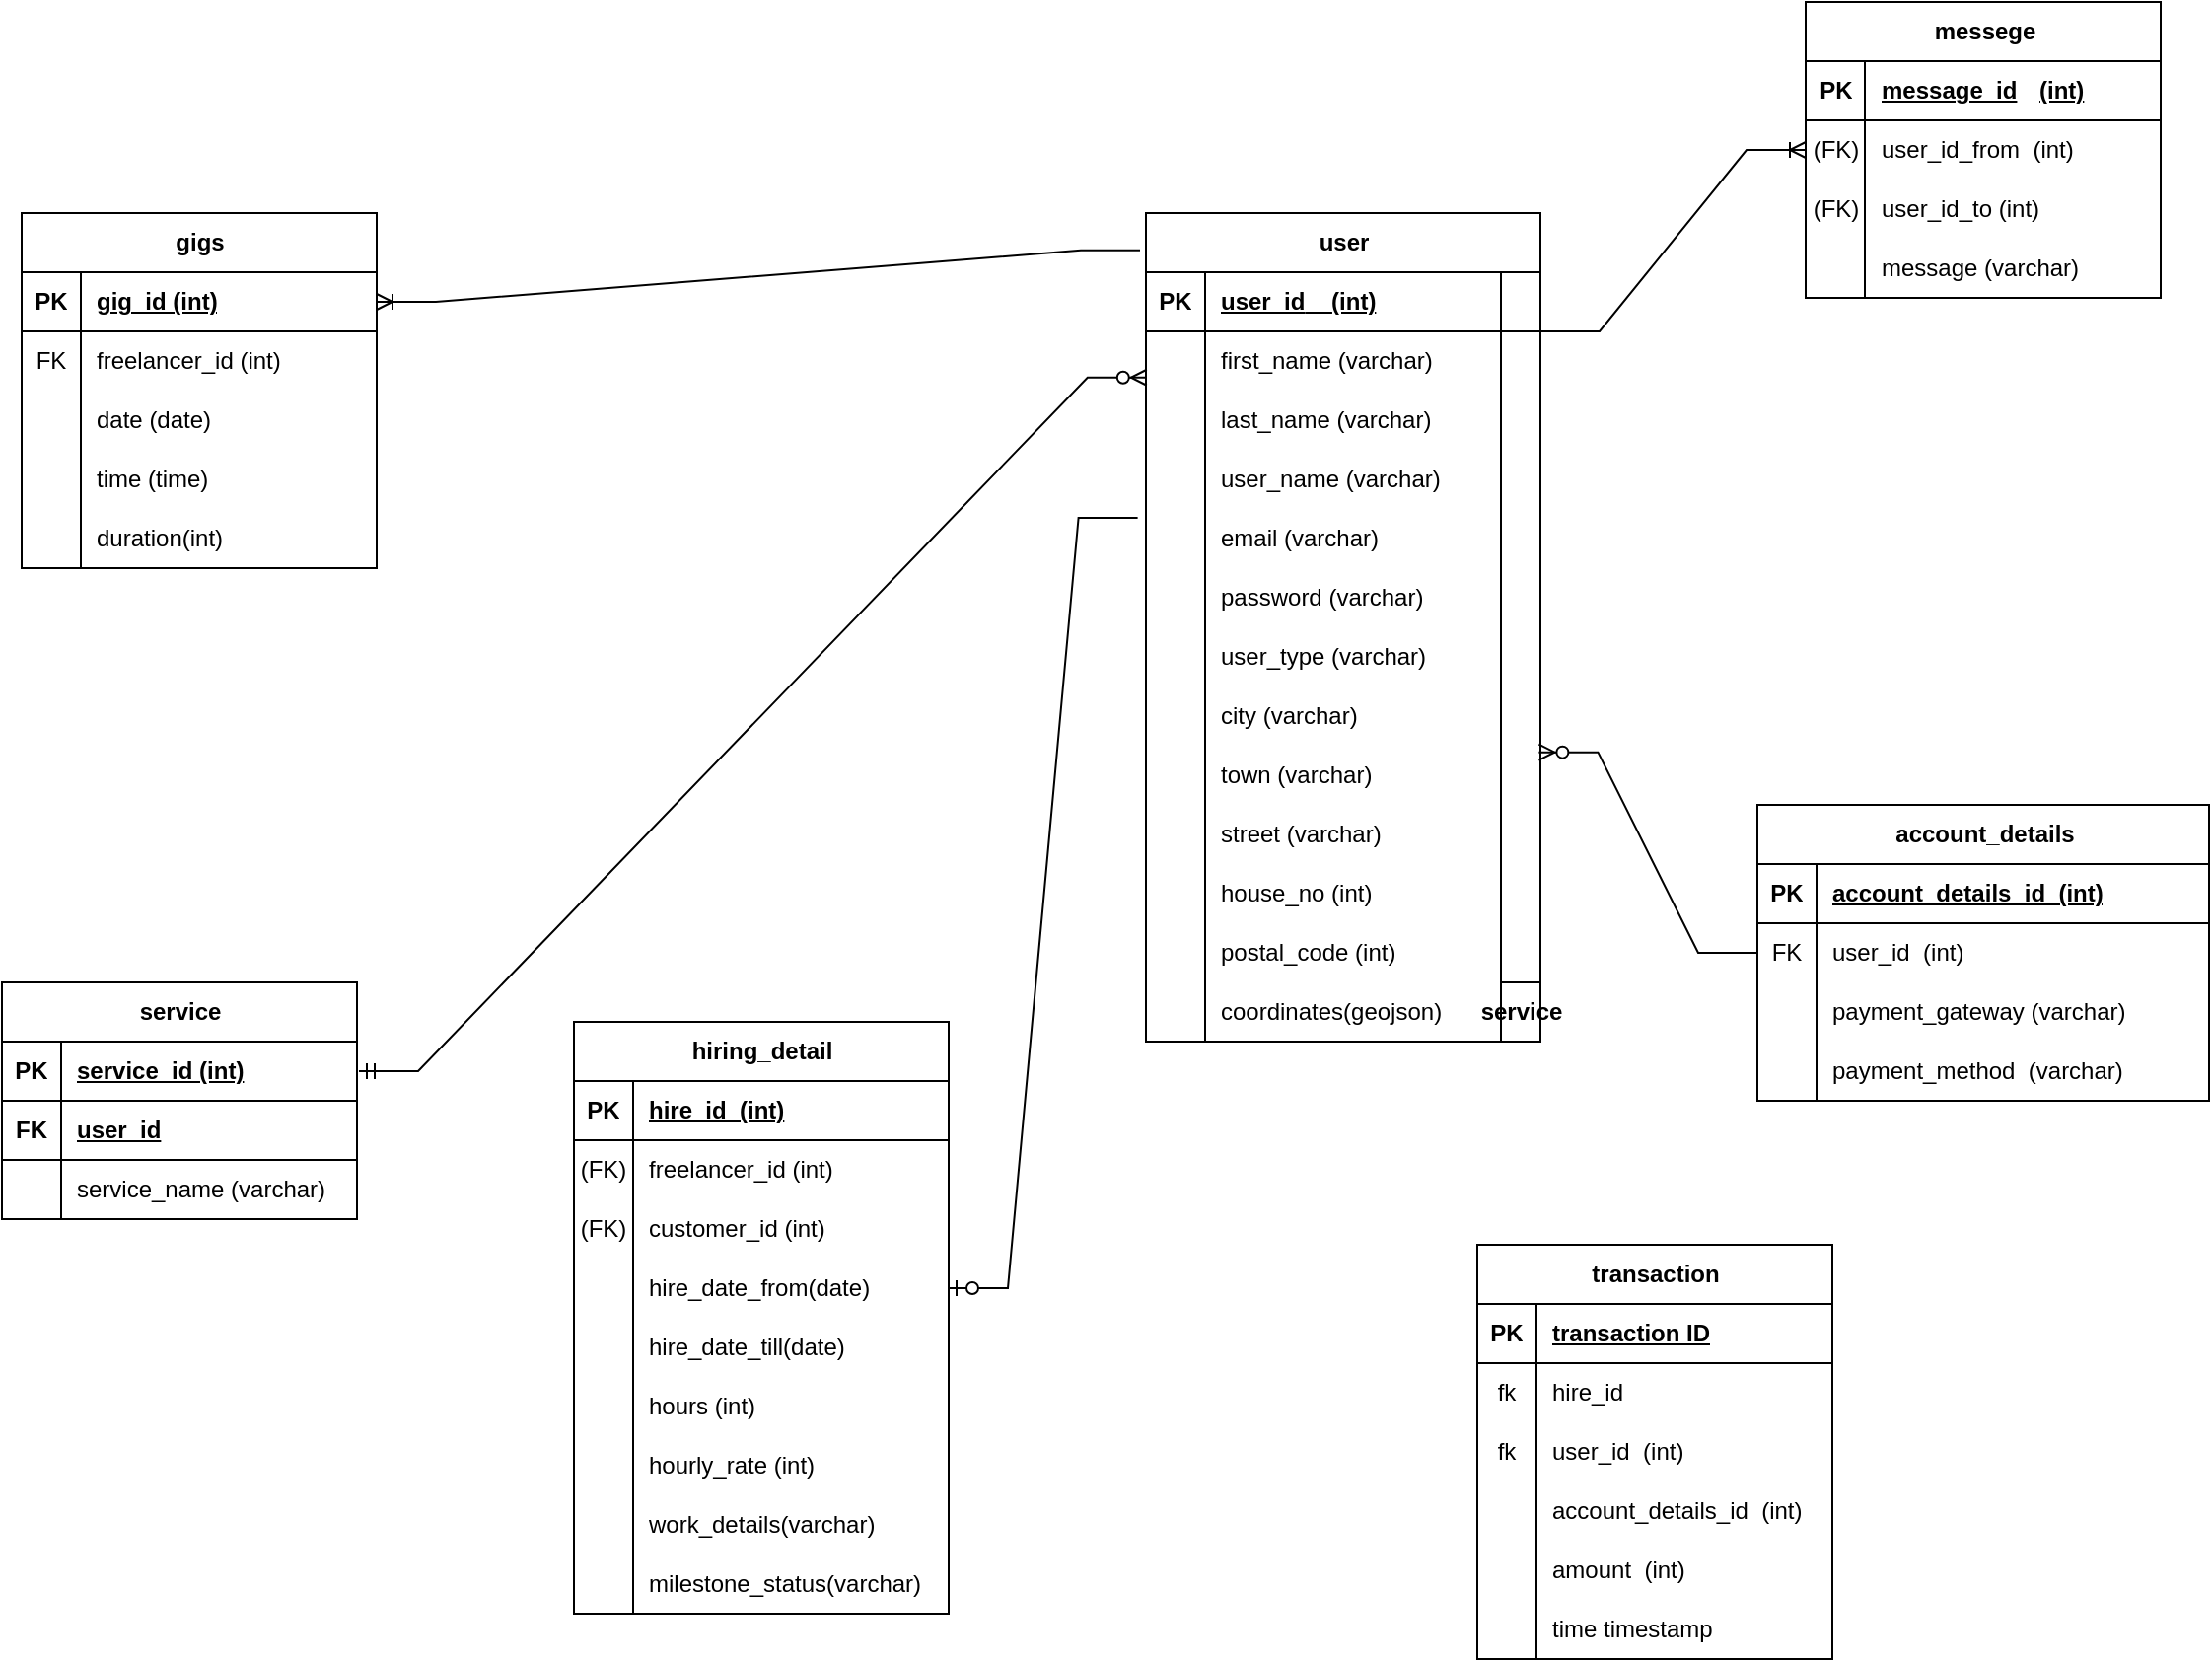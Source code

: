 <mxfile version="21.6.1" type="device">
  <diagram name="Page-1" id="CV3BELsIwVOvy1kO1Xdd">
    <mxGraphModel dx="1434" dy="1156" grid="1" gridSize="10" guides="1" tooltips="1" connect="1" arrows="1" fold="1" page="0" pageScale="1" pageWidth="850" pageHeight="1100" math="0" shadow="0">
      <root>
        <mxCell id="0" />
        <mxCell id="1" parent="0" />
        <mxCell id="78h4U212UvYauzk_ZfuK-1" value="user" style="shape=table;startSize=30;container=1;collapsible=1;childLayout=tableLayout;fixedRows=1;rowLines=0;fontStyle=1;align=center;resizeLast=1;html=1;" parent="1" vertex="1">
          <mxGeometry x="872" y="-183" width="200" height="420" as="geometry">
            <mxRectangle x="40" y="130" width="70" height="30" as="alternateBounds" />
          </mxGeometry>
        </mxCell>
        <mxCell id="78h4U212UvYauzk_ZfuK-2" value="" style="shape=tableRow;horizontal=0;startSize=0;swimlaneHead=0;swimlaneBody=0;fillColor=none;collapsible=0;dropTarget=0;points=[[0,0.5],[1,0.5]];portConstraint=eastwest;top=0;left=0;right=0;bottom=1;" parent="78h4U212UvYauzk_ZfuK-1" vertex="1">
          <mxGeometry y="30" width="200" height="30" as="geometry" />
        </mxCell>
        <mxCell id="78h4U212UvYauzk_ZfuK-3" value="PK" style="shape=partialRectangle;connectable=0;fillColor=none;top=0;left=0;bottom=0;right=0;fontStyle=1;overflow=hidden;whiteSpace=wrap;html=1;" parent="78h4U212UvYauzk_ZfuK-2" vertex="1">
          <mxGeometry width="30" height="30" as="geometry">
            <mxRectangle width="30" height="30" as="alternateBounds" />
          </mxGeometry>
        </mxCell>
        <mxCell id="78h4U212UvYauzk_ZfuK-4" value="user_id&lt;span style=&quot;&quot;&gt;&lt;span style=&quot;white-space: pre;&quot;&gt;&amp;nbsp;&amp;nbsp;&amp;nbsp;&amp;nbsp;&lt;/span&gt;&lt;/span&gt;(int)" style="shape=partialRectangle;connectable=0;fillColor=none;top=0;left=0;bottom=0;right=0;align=left;spacingLeft=6;fontStyle=5;overflow=hidden;whiteSpace=wrap;html=1;" parent="78h4U212UvYauzk_ZfuK-2" vertex="1">
          <mxGeometry x="30" width="170" height="30" as="geometry">
            <mxRectangle width="170" height="30" as="alternateBounds" />
          </mxGeometry>
        </mxCell>
        <mxCell id="78h4U212UvYauzk_ZfuK-5" value="" style="shape=tableRow;horizontal=0;startSize=0;swimlaneHead=0;swimlaneBody=0;fillColor=none;collapsible=0;dropTarget=0;points=[[0,0.5],[1,0.5]];portConstraint=eastwest;top=0;left=0;right=0;bottom=0;" parent="78h4U212UvYauzk_ZfuK-1" vertex="1">
          <mxGeometry y="60" width="200" height="30" as="geometry" />
        </mxCell>
        <mxCell id="78h4U212UvYauzk_ZfuK-6" value="" style="shape=partialRectangle;connectable=0;fillColor=none;top=0;left=0;bottom=0;right=0;editable=1;overflow=hidden;whiteSpace=wrap;html=1;" parent="78h4U212UvYauzk_ZfuK-5" vertex="1">
          <mxGeometry width="30" height="30" as="geometry">
            <mxRectangle width="30" height="30" as="alternateBounds" />
          </mxGeometry>
        </mxCell>
        <mxCell id="78h4U212UvYauzk_ZfuK-7" value="first_name (varchar)" style="shape=partialRectangle;connectable=0;fillColor=none;top=0;left=0;bottom=0;right=0;align=left;spacingLeft=6;overflow=hidden;whiteSpace=wrap;html=1;" parent="78h4U212UvYauzk_ZfuK-5" vertex="1">
          <mxGeometry x="30" width="170" height="30" as="geometry">
            <mxRectangle width="170" height="30" as="alternateBounds" />
          </mxGeometry>
        </mxCell>
        <mxCell id="78h4U212UvYauzk_ZfuK-8" value="" style="shape=tableRow;horizontal=0;startSize=0;swimlaneHead=0;swimlaneBody=0;fillColor=none;collapsible=0;dropTarget=0;points=[[0,0.5],[1,0.5]];portConstraint=eastwest;top=0;left=0;right=0;bottom=0;" parent="78h4U212UvYauzk_ZfuK-1" vertex="1">
          <mxGeometry y="90" width="200" height="30" as="geometry" />
        </mxCell>
        <mxCell id="78h4U212UvYauzk_ZfuK-9" value="" style="shape=partialRectangle;connectable=0;fillColor=none;top=0;left=0;bottom=0;right=0;editable=1;overflow=hidden;whiteSpace=wrap;html=1;" parent="78h4U212UvYauzk_ZfuK-8" vertex="1">
          <mxGeometry width="30" height="30" as="geometry">
            <mxRectangle width="30" height="30" as="alternateBounds" />
          </mxGeometry>
        </mxCell>
        <mxCell id="78h4U212UvYauzk_ZfuK-10" value="last_name (varchar)" style="shape=partialRectangle;connectable=0;fillColor=none;top=0;left=0;bottom=0;right=0;align=left;spacingLeft=6;overflow=hidden;whiteSpace=wrap;html=1;" parent="78h4U212UvYauzk_ZfuK-8" vertex="1">
          <mxGeometry x="30" width="170" height="30" as="geometry">
            <mxRectangle width="170" height="30" as="alternateBounds" />
          </mxGeometry>
        </mxCell>
        <mxCell id="78h4U212UvYauzk_ZfuK-11" value="" style="shape=tableRow;horizontal=0;startSize=0;swimlaneHead=0;swimlaneBody=0;fillColor=none;collapsible=0;dropTarget=0;points=[[0,0.5],[1,0.5]];portConstraint=eastwest;top=0;left=0;right=0;bottom=0;" parent="78h4U212UvYauzk_ZfuK-1" vertex="1">
          <mxGeometry y="120" width="200" height="30" as="geometry" />
        </mxCell>
        <mxCell id="78h4U212UvYauzk_ZfuK-12" value="" style="shape=partialRectangle;connectable=0;fillColor=none;top=0;left=0;bottom=0;right=0;editable=1;overflow=hidden;whiteSpace=wrap;html=1;" parent="78h4U212UvYauzk_ZfuK-11" vertex="1">
          <mxGeometry width="30" height="30" as="geometry">
            <mxRectangle width="30" height="30" as="alternateBounds" />
          </mxGeometry>
        </mxCell>
        <mxCell id="78h4U212UvYauzk_ZfuK-13" value="user_name (varchar)" style="shape=partialRectangle;connectable=0;fillColor=none;top=0;left=0;bottom=0;right=0;align=left;spacingLeft=6;overflow=hidden;whiteSpace=wrap;html=1;" parent="78h4U212UvYauzk_ZfuK-11" vertex="1">
          <mxGeometry x="30" width="170" height="30" as="geometry">
            <mxRectangle width="170" height="30" as="alternateBounds" />
          </mxGeometry>
        </mxCell>
        <mxCell id="78h4U212UvYauzk_ZfuK-14" value="" style="shape=tableRow;horizontal=0;startSize=0;swimlaneHead=0;swimlaneBody=0;fillColor=none;collapsible=0;dropTarget=0;points=[[0,0.5],[1,0.5]];portConstraint=eastwest;top=0;left=0;right=0;bottom=0;" parent="78h4U212UvYauzk_ZfuK-1" vertex="1">
          <mxGeometry y="150" width="200" height="30" as="geometry" />
        </mxCell>
        <mxCell id="78h4U212UvYauzk_ZfuK-15" value="" style="shape=partialRectangle;connectable=0;fillColor=none;top=0;left=0;bottom=0;right=0;editable=1;overflow=hidden;whiteSpace=wrap;html=1;" parent="78h4U212UvYauzk_ZfuK-14" vertex="1">
          <mxGeometry width="30" height="30" as="geometry">
            <mxRectangle width="30" height="30" as="alternateBounds" />
          </mxGeometry>
        </mxCell>
        <mxCell id="78h4U212UvYauzk_ZfuK-16" value="email (varchar)" style="shape=partialRectangle;connectable=0;fillColor=none;top=0;left=0;bottom=0;right=0;align=left;spacingLeft=6;overflow=hidden;whiteSpace=wrap;html=1;" parent="78h4U212UvYauzk_ZfuK-14" vertex="1">
          <mxGeometry x="30" width="170" height="30" as="geometry">
            <mxRectangle width="170" height="30" as="alternateBounds" />
          </mxGeometry>
        </mxCell>
        <mxCell id="78h4U212UvYauzk_ZfuK-19" value="" style="shape=tableRow;horizontal=0;startSize=0;swimlaneHead=0;swimlaneBody=0;fillColor=none;collapsible=0;dropTarget=0;points=[[0,0.5],[1,0.5]];portConstraint=eastwest;top=0;left=0;right=0;bottom=0;" parent="78h4U212UvYauzk_ZfuK-1" vertex="1">
          <mxGeometry y="180" width="200" height="30" as="geometry" />
        </mxCell>
        <mxCell id="78h4U212UvYauzk_ZfuK-20" value="" style="shape=partialRectangle;connectable=0;fillColor=none;top=0;left=0;bottom=0;right=0;editable=1;overflow=hidden;whiteSpace=wrap;html=1;" parent="78h4U212UvYauzk_ZfuK-19" vertex="1">
          <mxGeometry width="30" height="30" as="geometry">
            <mxRectangle width="30" height="30" as="alternateBounds" />
          </mxGeometry>
        </mxCell>
        <mxCell id="78h4U212UvYauzk_ZfuK-21" value="password (varchar)" style="shape=partialRectangle;connectable=0;fillColor=none;top=0;left=0;bottom=0;right=0;align=left;spacingLeft=6;overflow=hidden;whiteSpace=wrap;html=1;" parent="78h4U212UvYauzk_ZfuK-19" vertex="1">
          <mxGeometry x="30" width="170" height="30" as="geometry">
            <mxRectangle width="170" height="30" as="alternateBounds" />
          </mxGeometry>
        </mxCell>
        <mxCell id="78h4U212UvYauzk_ZfuK-22" value="" style="shape=tableRow;horizontal=0;startSize=0;swimlaneHead=0;swimlaneBody=0;fillColor=none;collapsible=0;dropTarget=0;points=[[0,0.5],[1,0.5]];portConstraint=eastwest;top=0;left=0;right=0;bottom=0;" parent="78h4U212UvYauzk_ZfuK-1" vertex="1">
          <mxGeometry y="210" width="200" height="30" as="geometry" />
        </mxCell>
        <mxCell id="78h4U212UvYauzk_ZfuK-23" value="" style="shape=partialRectangle;connectable=0;fillColor=none;top=0;left=0;bottom=0;right=0;editable=1;overflow=hidden;whiteSpace=wrap;html=1;" parent="78h4U212UvYauzk_ZfuK-22" vertex="1">
          <mxGeometry width="30" height="30" as="geometry">
            <mxRectangle width="30" height="30" as="alternateBounds" />
          </mxGeometry>
        </mxCell>
        <mxCell id="78h4U212UvYauzk_ZfuK-24" value="user_type (varchar)" style="shape=partialRectangle;connectable=0;fillColor=none;top=0;left=0;bottom=0;right=0;align=left;spacingLeft=6;overflow=hidden;whiteSpace=wrap;html=1;" parent="78h4U212UvYauzk_ZfuK-22" vertex="1">
          <mxGeometry x="30" width="170" height="30" as="geometry">
            <mxRectangle width="170" height="30" as="alternateBounds" />
          </mxGeometry>
        </mxCell>
        <mxCell id="78h4U212UvYauzk_ZfuK-25" value="" style="shape=tableRow;horizontal=0;startSize=0;swimlaneHead=0;swimlaneBody=0;fillColor=none;collapsible=0;dropTarget=0;points=[[0,0.5],[1,0.5]];portConstraint=eastwest;top=0;left=0;right=0;bottom=0;" parent="78h4U212UvYauzk_ZfuK-1" vertex="1">
          <mxGeometry y="240" width="200" height="30" as="geometry" />
        </mxCell>
        <mxCell id="78h4U212UvYauzk_ZfuK-26" value="" style="shape=partialRectangle;connectable=0;fillColor=none;top=0;left=0;bottom=0;right=0;editable=1;overflow=hidden;whiteSpace=wrap;html=1;" parent="78h4U212UvYauzk_ZfuK-25" vertex="1">
          <mxGeometry width="30" height="30" as="geometry">
            <mxRectangle width="30" height="30" as="alternateBounds" />
          </mxGeometry>
        </mxCell>
        <mxCell id="78h4U212UvYauzk_ZfuK-27" value="city (varchar)" style="shape=partialRectangle;connectable=0;fillColor=none;top=0;left=0;bottom=0;right=0;align=left;spacingLeft=6;overflow=hidden;whiteSpace=wrap;html=1;" parent="78h4U212UvYauzk_ZfuK-25" vertex="1">
          <mxGeometry x="30" width="170" height="30" as="geometry">
            <mxRectangle width="170" height="30" as="alternateBounds" />
          </mxGeometry>
        </mxCell>
        <mxCell id="78h4U212UvYauzk_ZfuK-28" value="" style="shape=tableRow;horizontal=0;startSize=0;swimlaneHead=0;swimlaneBody=0;fillColor=none;collapsible=0;dropTarget=0;points=[[0,0.5],[1,0.5]];portConstraint=eastwest;top=0;left=0;right=0;bottom=0;" parent="78h4U212UvYauzk_ZfuK-1" vertex="1">
          <mxGeometry y="270" width="200" height="30" as="geometry" />
        </mxCell>
        <mxCell id="78h4U212UvYauzk_ZfuK-29" value="" style="shape=partialRectangle;connectable=0;fillColor=none;top=0;left=0;bottom=0;right=0;editable=1;overflow=hidden;whiteSpace=wrap;html=1;" parent="78h4U212UvYauzk_ZfuK-28" vertex="1">
          <mxGeometry width="30" height="30" as="geometry">
            <mxRectangle width="30" height="30" as="alternateBounds" />
          </mxGeometry>
        </mxCell>
        <mxCell id="78h4U212UvYauzk_ZfuK-30" value="town (varchar)" style="shape=partialRectangle;connectable=0;fillColor=none;top=0;left=0;bottom=0;right=0;align=left;spacingLeft=6;overflow=hidden;whiteSpace=wrap;html=1;" parent="78h4U212UvYauzk_ZfuK-28" vertex="1">
          <mxGeometry x="30" width="170" height="30" as="geometry">
            <mxRectangle width="170" height="30" as="alternateBounds" />
          </mxGeometry>
        </mxCell>
        <mxCell id="78h4U212UvYauzk_ZfuK-31" value="" style="shape=tableRow;horizontal=0;startSize=0;swimlaneHead=0;swimlaneBody=0;fillColor=none;collapsible=0;dropTarget=0;points=[[0,0.5],[1,0.5]];portConstraint=eastwest;top=0;left=0;right=0;bottom=0;" parent="78h4U212UvYauzk_ZfuK-1" vertex="1">
          <mxGeometry y="300" width="200" height="30" as="geometry" />
        </mxCell>
        <mxCell id="78h4U212UvYauzk_ZfuK-32" value="" style="shape=partialRectangle;connectable=0;fillColor=none;top=0;left=0;bottom=0;right=0;editable=1;overflow=hidden;whiteSpace=wrap;html=1;" parent="78h4U212UvYauzk_ZfuK-31" vertex="1">
          <mxGeometry width="30" height="30" as="geometry">
            <mxRectangle width="30" height="30" as="alternateBounds" />
          </mxGeometry>
        </mxCell>
        <mxCell id="78h4U212UvYauzk_ZfuK-33" value="street (varchar)" style="shape=partialRectangle;connectable=0;fillColor=none;top=0;left=0;bottom=0;right=0;align=left;spacingLeft=6;overflow=hidden;whiteSpace=wrap;html=1;" parent="78h4U212UvYauzk_ZfuK-31" vertex="1">
          <mxGeometry x="30" width="170" height="30" as="geometry">
            <mxRectangle width="170" height="30" as="alternateBounds" />
          </mxGeometry>
        </mxCell>
        <mxCell id="78h4U212UvYauzk_ZfuK-34" value="" style="shape=tableRow;horizontal=0;startSize=0;swimlaneHead=0;swimlaneBody=0;fillColor=none;collapsible=0;dropTarget=0;points=[[0,0.5],[1,0.5]];portConstraint=eastwest;top=0;left=0;right=0;bottom=0;" parent="78h4U212UvYauzk_ZfuK-1" vertex="1">
          <mxGeometry y="330" width="200" height="30" as="geometry" />
        </mxCell>
        <mxCell id="78h4U212UvYauzk_ZfuK-35" value="" style="shape=partialRectangle;connectable=0;fillColor=none;top=0;left=0;bottom=0;right=0;editable=1;overflow=hidden;whiteSpace=wrap;html=1;" parent="78h4U212UvYauzk_ZfuK-34" vertex="1">
          <mxGeometry width="30" height="30" as="geometry">
            <mxRectangle width="30" height="30" as="alternateBounds" />
          </mxGeometry>
        </mxCell>
        <mxCell id="78h4U212UvYauzk_ZfuK-36" value="house_no (int)" style="shape=partialRectangle;connectable=0;fillColor=none;top=0;left=0;bottom=0;right=0;align=left;spacingLeft=6;overflow=hidden;whiteSpace=wrap;html=1;" parent="78h4U212UvYauzk_ZfuK-34" vertex="1">
          <mxGeometry x="30" width="170" height="30" as="geometry">
            <mxRectangle width="170" height="30" as="alternateBounds" />
          </mxGeometry>
        </mxCell>
        <mxCell id="78h4U212UvYauzk_ZfuK-37" value="" style="shape=tableRow;horizontal=0;startSize=0;swimlaneHead=0;swimlaneBody=0;fillColor=none;collapsible=0;dropTarget=0;points=[[0,0.5],[1,0.5]];portConstraint=eastwest;top=0;left=0;right=0;bottom=0;" parent="78h4U212UvYauzk_ZfuK-1" vertex="1">
          <mxGeometry y="360" width="200" height="30" as="geometry" />
        </mxCell>
        <mxCell id="78h4U212UvYauzk_ZfuK-38" value="" style="shape=partialRectangle;connectable=0;fillColor=none;top=0;left=0;bottom=0;right=0;editable=1;overflow=hidden;whiteSpace=wrap;html=1;" parent="78h4U212UvYauzk_ZfuK-37" vertex="1">
          <mxGeometry width="30" height="30" as="geometry">
            <mxRectangle width="30" height="30" as="alternateBounds" />
          </mxGeometry>
        </mxCell>
        <mxCell id="78h4U212UvYauzk_ZfuK-39" value="postal_code (int)" style="shape=partialRectangle;connectable=0;fillColor=none;top=0;left=0;bottom=0;right=0;align=left;spacingLeft=6;overflow=hidden;whiteSpace=wrap;html=1;" parent="78h4U212UvYauzk_ZfuK-37" vertex="1">
          <mxGeometry x="30" width="170" height="30" as="geometry">
            <mxRectangle width="170" height="30" as="alternateBounds" />
          </mxGeometry>
        </mxCell>
        <mxCell id="zm4WF1BUSXPA3inn284J-248" value="" style="shape=tableRow;horizontal=0;startSize=0;swimlaneHead=0;swimlaneBody=0;fillColor=none;collapsible=0;dropTarget=0;points=[[0,0.5],[1,0.5]];portConstraint=eastwest;top=0;left=0;right=0;bottom=0;" parent="78h4U212UvYauzk_ZfuK-1" vertex="1">
          <mxGeometry y="390" width="200" height="30" as="geometry" />
        </mxCell>
        <mxCell id="zm4WF1BUSXPA3inn284J-249" value="" style="shape=partialRectangle;connectable=0;fillColor=none;top=0;left=0;bottom=0;right=0;editable=1;overflow=hidden;whiteSpace=wrap;html=1;" parent="zm4WF1BUSXPA3inn284J-248" vertex="1">
          <mxGeometry width="30" height="30" as="geometry">
            <mxRectangle width="30" height="30" as="alternateBounds" />
          </mxGeometry>
        </mxCell>
        <mxCell id="zm4WF1BUSXPA3inn284J-250" value="coordinates(geojson)" style="shape=partialRectangle;connectable=0;fillColor=none;top=0;left=0;bottom=0;right=0;align=left;spacingLeft=6;overflow=hidden;whiteSpace=wrap;html=1;" parent="zm4WF1BUSXPA3inn284J-248" vertex="1">
          <mxGeometry x="30" width="150" height="30" as="geometry">
            <mxRectangle width="150" height="30" as="alternateBounds" />
          </mxGeometry>
        </mxCell>
        <mxCell id="zm4WF1BUSXPA3inn284J-294" value="service" style="shape=table;startSize=30;container=1;collapsible=1;childLayout=tableLayout;fixedRows=1;rowLines=0;fontStyle=1;align=center;resizeLast=1;html=1;" parent="zm4WF1BUSXPA3inn284J-248" vertex="1" collapsed="1">
          <mxGeometry x="180" width="20" height="30" as="geometry">
            <mxRectangle width="20" height="30" as="alternateBounds" />
          </mxGeometry>
        </mxCell>
        <mxCell id="zm4WF1BUSXPA3inn284J-295" value="" style="shape=tableRow;horizontal=0;startSize=0;swimlaneHead=0;swimlaneBody=0;fillColor=none;collapsible=0;dropTarget=0;points=[[0,0.5],[1,0.5]];portConstraint=eastwest;top=0;left=0;right=0;bottom=1;" parent="zm4WF1BUSXPA3inn284J-294" vertex="1" visible="0">
          <mxGeometry y="30" width="180" height="30" as="geometry" />
        </mxCell>
        <mxCell id="zm4WF1BUSXPA3inn284J-296" value="PK" style="shape=partialRectangle;connectable=0;fillColor=none;top=0;left=0;bottom=0;right=0;fontStyle=1;overflow=hidden;whiteSpace=wrap;html=1;" parent="zm4WF1BUSXPA3inn284J-295" vertex="1">
          <mxGeometry width="30" height="30" as="geometry">
            <mxRectangle width="30" height="30" as="alternateBounds" />
          </mxGeometry>
        </mxCell>
        <mxCell id="zm4WF1BUSXPA3inn284J-297" value="service_id (int)" style="shape=partialRectangle;connectable=0;fillColor=none;top=0;left=0;bottom=0;right=0;align=left;spacingLeft=6;fontStyle=5;overflow=hidden;whiteSpace=wrap;html=1;" parent="zm4WF1BUSXPA3inn284J-295" vertex="1">
          <mxGeometry x="30" width="150" height="30" as="geometry">
            <mxRectangle width="150" height="30" as="alternateBounds" />
          </mxGeometry>
        </mxCell>
        <mxCell id="zm4WF1BUSXPA3inn284J-298" value="" style="shape=tableRow;horizontal=0;startSize=0;swimlaneHead=0;swimlaneBody=0;fillColor=none;collapsible=0;dropTarget=0;points=[[0,0.5],[1,0.5]];portConstraint=eastwest;top=0;left=0;right=0;bottom=0;" parent="zm4WF1BUSXPA3inn284J-294" vertex="1" visible="0">
          <mxGeometry y="60" width="180" height="30" as="geometry" />
        </mxCell>
        <mxCell id="zm4WF1BUSXPA3inn284J-299" value="" style="shape=partialRectangle;connectable=0;fillColor=none;top=0;left=0;bottom=0;right=0;editable=1;overflow=hidden;whiteSpace=wrap;html=1;" parent="zm4WF1BUSXPA3inn284J-298" vertex="1">
          <mxGeometry width="30" height="30" as="geometry">
            <mxRectangle width="30" height="30" as="alternateBounds" />
          </mxGeometry>
        </mxCell>
        <mxCell id="zm4WF1BUSXPA3inn284J-300" value="service_name (varchar)" style="shape=partialRectangle;connectable=0;fillColor=none;top=0;left=0;bottom=0;right=0;align=left;spacingLeft=6;overflow=hidden;whiteSpace=wrap;html=1;" parent="zm4WF1BUSXPA3inn284J-298" vertex="1">
          <mxGeometry x="30" width="150" height="30" as="geometry">
            <mxRectangle width="150" height="30" as="alternateBounds" />
          </mxGeometry>
        </mxCell>
        <mxCell id="zm4WF1BUSXPA3inn284J-1" value="messege" style="shape=table;startSize=30;container=1;collapsible=1;childLayout=tableLayout;fixedRows=1;rowLines=0;fontStyle=1;align=center;resizeLast=1;html=1;" parent="1" vertex="1">
          <mxGeometry x="1206.5" y="-290" width="180" height="150" as="geometry" />
        </mxCell>
        <mxCell id="zm4WF1BUSXPA3inn284J-2" value="" style="shape=tableRow;horizontal=0;startSize=0;swimlaneHead=0;swimlaneBody=0;fillColor=none;collapsible=0;dropTarget=0;points=[[0,0.5],[1,0.5]];portConstraint=eastwest;top=0;left=0;right=0;bottom=1;" parent="zm4WF1BUSXPA3inn284J-1" vertex="1">
          <mxGeometry y="30" width="180" height="30" as="geometry" />
        </mxCell>
        <mxCell id="zm4WF1BUSXPA3inn284J-3" value="PK" style="shape=partialRectangle;connectable=0;fillColor=none;top=0;left=0;bottom=0;right=0;fontStyle=1;overflow=hidden;whiteSpace=wrap;html=1;" parent="zm4WF1BUSXPA3inn284J-2" vertex="1">
          <mxGeometry width="30" height="30" as="geometry">
            <mxRectangle width="30" height="30" as="alternateBounds" />
          </mxGeometry>
        </mxCell>
        <mxCell id="zm4WF1BUSXPA3inn284J-4" value="message_id&lt;span style=&quot;white-space: pre;&quot;&gt;&#x9;&lt;/span&gt;(int)" style="shape=partialRectangle;connectable=0;fillColor=none;top=0;left=0;bottom=0;right=0;align=left;spacingLeft=6;fontStyle=5;overflow=hidden;whiteSpace=wrap;html=1;" parent="zm4WF1BUSXPA3inn284J-2" vertex="1">
          <mxGeometry x="30" width="150" height="30" as="geometry">
            <mxRectangle width="150" height="30" as="alternateBounds" />
          </mxGeometry>
        </mxCell>
        <mxCell id="zm4WF1BUSXPA3inn284J-5" value="" style="shape=tableRow;horizontal=0;startSize=0;swimlaneHead=0;swimlaneBody=0;fillColor=none;collapsible=0;dropTarget=0;points=[[0,0.5],[1,0.5]];portConstraint=eastwest;top=0;left=0;right=0;bottom=0;" parent="zm4WF1BUSXPA3inn284J-1" vertex="1">
          <mxGeometry y="60" width="180" height="30" as="geometry" />
        </mxCell>
        <mxCell id="zm4WF1BUSXPA3inn284J-6" value="(FK)" style="shape=partialRectangle;connectable=0;fillColor=none;top=0;left=0;bottom=0;right=0;editable=1;overflow=hidden;whiteSpace=wrap;html=1;" parent="zm4WF1BUSXPA3inn284J-5" vertex="1">
          <mxGeometry width="30" height="30" as="geometry">
            <mxRectangle width="30" height="30" as="alternateBounds" />
          </mxGeometry>
        </mxCell>
        <mxCell id="zm4WF1BUSXPA3inn284J-7" value="user_id_from&amp;nbsp; (int)" style="shape=partialRectangle;connectable=0;fillColor=none;top=0;left=0;bottom=0;right=0;align=left;spacingLeft=6;overflow=hidden;whiteSpace=wrap;html=1;" parent="zm4WF1BUSXPA3inn284J-5" vertex="1">
          <mxGeometry x="30" width="150" height="30" as="geometry">
            <mxRectangle width="150" height="30" as="alternateBounds" />
          </mxGeometry>
        </mxCell>
        <mxCell id="zm4WF1BUSXPA3inn284J-8" value="" style="shape=tableRow;horizontal=0;startSize=0;swimlaneHead=0;swimlaneBody=0;fillColor=none;collapsible=0;dropTarget=0;points=[[0,0.5],[1,0.5]];portConstraint=eastwest;top=0;left=0;right=0;bottom=0;" parent="zm4WF1BUSXPA3inn284J-1" vertex="1">
          <mxGeometry y="90" width="180" height="30" as="geometry" />
        </mxCell>
        <mxCell id="zm4WF1BUSXPA3inn284J-9" value="(FK)" style="shape=partialRectangle;connectable=0;fillColor=none;top=0;left=0;bottom=0;right=0;editable=1;overflow=hidden;whiteSpace=wrap;html=1;" parent="zm4WF1BUSXPA3inn284J-8" vertex="1">
          <mxGeometry width="30" height="30" as="geometry">
            <mxRectangle width="30" height="30" as="alternateBounds" />
          </mxGeometry>
        </mxCell>
        <mxCell id="zm4WF1BUSXPA3inn284J-10" value="user_id_to (int)" style="shape=partialRectangle;connectable=0;fillColor=none;top=0;left=0;bottom=0;right=0;align=left;spacingLeft=6;overflow=hidden;whiteSpace=wrap;html=1;" parent="zm4WF1BUSXPA3inn284J-8" vertex="1">
          <mxGeometry x="30" width="150" height="30" as="geometry">
            <mxRectangle width="150" height="30" as="alternateBounds" />
          </mxGeometry>
        </mxCell>
        <mxCell id="zm4WF1BUSXPA3inn284J-11" value="" style="shape=tableRow;horizontal=0;startSize=0;swimlaneHead=0;swimlaneBody=0;fillColor=none;collapsible=0;dropTarget=0;points=[[0,0.5],[1,0.5]];portConstraint=eastwest;top=0;left=0;right=0;bottom=0;" parent="zm4WF1BUSXPA3inn284J-1" vertex="1">
          <mxGeometry y="120" width="180" height="30" as="geometry" />
        </mxCell>
        <mxCell id="zm4WF1BUSXPA3inn284J-12" value="" style="shape=partialRectangle;connectable=0;fillColor=none;top=0;left=0;bottom=0;right=0;editable=1;overflow=hidden;whiteSpace=wrap;html=1;" parent="zm4WF1BUSXPA3inn284J-11" vertex="1">
          <mxGeometry width="30" height="30" as="geometry">
            <mxRectangle width="30" height="30" as="alternateBounds" />
          </mxGeometry>
        </mxCell>
        <mxCell id="zm4WF1BUSXPA3inn284J-13" value="message (varchar)" style="shape=partialRectangle;connectable=0;fillColor=none;top=0;left=0;bottom=0;right=0;align=left;spacingLeft=6;overflow=hidden;whiteSpace=wrap;html=1;" parent="zm4WF1BUSXPA3inn284J-11" vertex="1">
          <mxGeometry x="30" width="150" height="30" as="geometry">
            <mxRectangle width="150" height="30" as="alternateBounds" />
          </mxGeometry>
        </mxCell>
        <mxCell id="zm4WF1BUSXPA3inn284J-14" value="account_details" style="shape=table;startSize=30;container=1;collapsible=1;childLayout=tableLayout;fixedRows=1;rowLines=0;fontStyle=1;align=center;resizeLast=1;html=1;" parent="1" vertex="1">
          <mxGeometry x="1182" y="117" width="229" height="150" as="geometry" />
        </mxCell>
        <mxCell id="zm4WF1BUSXPA3inn284J-15" value="" style="shape=tableRow;horizontal=0;startSize=0;swimlaneHead=0;swimlaneBody=0;fillColor=none;collapsible=0;dropTarget=0;points=[[0,0.5],[1,0.5]];portConstraint=eastwest;top=0;left=0;right=0;bottom=1;" parent="zm4WF1BUSXPA3inn284J-14" vertex="1">
          <mxGeometry y="30" width="229" height="30" as="geometry" />
        </mxCell>
        <mxCell id="zm4WF1BUSXPA3inn284J-16" value="PK" style="shape=partialRectangle;connectable=0;fillColor=none;top=0;left=0;bottom=0;right=0;fontStyle=1;overflow=hidden;whiteSpace=wrap;html=1;" parent="zm4WF1BUSXPA3inn284J-15" vertex="1">
          <mxGeometry width="30" height="30" as="geometry">
            <mxRectangle width="30" height="30" as="alternateBounds" />
          </mxGeometry>
        </mxCell>
        <mxCell id="zm4WF1BUSXPA3inn284J-17" value="account_details_id&amp;nbsp; (int)" style="shape=partialRectangle;connectable=0;fillColor=none;top=0;left=0;bottom=0;right=0;align=left;spacingLeft=6;fontStyle=5;overflow=hidden;whiteSpace=wrap;html=1;" parent="zm4WF1BUSXPA3inn284J-15" vertex="1">
          <mxGeometry x="30" width="199" height="30" as="geometry">
            <mxRectangle width="199" height="30" as="alternateBounds" />
          </mxGeometry>
        </mxCell>
        <mxCell id="zm4WF1BUSXPA3inn284J-18" value="" style="shape=tableRow;horizontal=0;startSize=0;swimlaneHead=0;swimlaneBody=0;fillColor=none;collapsible=0;dropTarget=0;points=[[0,0.5],[1,0.5]];portConstraint=eastwest;top=0;left=0;right=0;bottom=0;" parent="zm4WF1BUSXPA3inn284J-14" vertex="1">
          <mxGeometry y="60" width="229" height="30" as="geometry" />
        </mxCell>
        <mxCell id="zm4WF1BUSXPA3inn284J-19" value="FK" style="shape=partialRectangle;connectable=0;fillColor=none;top=0;left=0;bottom=0;right=0;editable=1;overflow=hidden;whiteSpace=wrap;html=1;" parent="zm4WF1BUSXPA3inn284J-18" vertex="1">
          <mxGeometry width="30" height="30" as="geometry">
            <mxRectangle width="30" height="30" as="alternateBounds" />
          </mxGeometry>
        </mxCell>
        <mxCell id="zm4WF1BUSXPA3inn284J-20" value="user_id&amp;nbsp; (int)" style="shape=partialRectangle;connectable=0;fillColor=none;top=0;left=0;bottom=0;right=0;align=left;spacingLeft=6;overflow=hidden;whiteSpace=wrap;html=1;" parent="zm4WF1BUSXPA3inn284J-18" vertex="1">
          <mxGeometry x="30" width="199" height="30" as="geometry">
            <mxRectangle width="199" height="30" as="alternateBounds" />
          </mxGeometry>
        </mxCell>
        <mxCell id="zm4WF1BUSXPA3inn284J-24" value="" style="shape=tableRow;horizontal=0;startSize=0;swimlaneHead=0;swimlaneBody=0;fillColor=none;collapsible=0;dropTarget=0;points=[[0,0.5],[1,0.5]];portConstraint=eastwest;top=0;left=0;right=0;bottom=0;" parent="zm4WF1BUSXPA3inn284J-14" vertex="1">
          <mxGeometry y="90" width="229" height="30" as="geometry" />
        </mxCell>
        <mxCell id="zm4WF1BUSXPA3inn284J-25" value="" style="shape=partialRectangle;connectable=0;fillColor=none;top=0;left=0;bottom=0;right=0;editable=1;overflow=hidden;whiteSpace=wrap;html=1;" parent="zm4WF1BUSXPA3inn284J-24" vertex="1">
          <mxGeometry width="30" height="30" as="geometry">
            <mxRectangle width="30" height="30" as="alternateBounds" />
          </mxGeometry>
        </mxCell>
        <mxCell id="zm4WF1BUSXPA3inn284J-26" value="payment_gateway (varchar)" style="shape=partialRectangle;connectable=0;fillColor=none;top=0;left=0;bottom=0;right=0;align=left;spacingLeft=6;overflow=hidden;whiteSpace=wrap;html=1;" parent="zm4WF1BUSXPA3inn284J-24" vertex="1">
          <mxGeometry x="30" width="199" height="30" as="geometry">
            <mxRectangle width="199" height="30" as="alternateBounds" />
          </mxGeometry>
        </mxCell>
        <mxCell id="Z_WK3WKPsZ5uluxyyW7U-33" value="" style="shape=tableRow;horizontal=0;startSize=0;swimlaneHead=0;swimlaneBody=0;fillColor=none;collapsible=0;dropTarget=0;points=[[0,0.5],[1,0.5]];portConstraint=eastwest;top=0;left=0;right=0;bottom=0;" vertex="1" parent="zm4WF1BUSXPA3inn284J-14">
          <mxGeometry y="120" width="229" height="30" as="geometry" />
        </mxCell>
        <mxCell id="Z_WK3WKPsZ5uluxyyW7U-34" value="" style="shape=partialRectangle;connectable=0;fillColor=none;top=0;left=0;bottom=0;right=0;editable=1;overflow=hidden;whiteSpace=wrap;html=1;" vertex="1" parent="Z_WK3WKPsZ5uluxyyW7U-33">
          <mxGeometry width="30" height="30" as="geometry">
            <mxRectangle width="30" height="30" as="alternateBounds" />
          </mxGeometry>
        </mxCell>
        <mxCell id="Z_WK3WKPsZ5uluxyyW7U-35" value="payment_method&amp;nbsp; (varchar)" style="shape=partialRectangle;connectable=0;fillColor=none;top=0;left=0;bottom=0;right=0;align=left;spacingLeft=6;overflow=hidden;whiteSpace=wrap;html=1;" vertex="1" parent="Z_WK3WKPsZ5uluxyyW7U-33">
          <mxGeometry x="30" width="199" height="30" as="geometry">
            <mxRectangle width="199" height="30" as="alternateBounds" />
          </mxGeometry>
        </mxCell>
        <mxCell id="zm4WF1BUSXPA3inn284J-27" value="hiring_detail" style="shape=table;startSize=30;container=1;collapsible=1;childLayout=tableLayout;fixedRows=1;rowLines=0;fontStyle=1;align=center;resizeLast=1;html=1;" parent="1" vertex="1">
          <mxGeometry x="582" y="227" width="190" height="300" as="geometry">
            <mxRectangle x="510" y="120" width="110" height="30" as="alternateBounds" />
          </mxGeometry>
        </mxCell>
        <mxCell id="zm4WF1BUSXPA3inn284J-28" value="" style="shape=tableRow;horizontal=0;startSize=0;swimlaneHead=0;swimlaneBody=0;fillColor=none;collapsible=0;dropTarget=0;points=[[0,0.5],[1,0.5]];portConstraint=eastwest;top=0;left=0;right=0;bottom=1;" parent="zm4WF1BUSXPA3inn284J-27" vertex="1">
          <mxGeometry y="30" width="190" height="30" as="geometry" />
        </mxCell>
        <mxCell id="zm4WF1BUSXPA3inn284J-29" value="PK" style="shape=partialRectangle;connectable=0;fillColor=none;top=0;left=0;bottom=0;right=0;fontStyle=1;overflow=hidden;whiteSpace=wrap;html=1;" parent="zm4WF1BUSXPA3inn284J-28" vertex="1">
          <mxGeometry width="30" height="30" as="geometry">
            <mxRectangle width="30" height="30" as="alternateBounds" />
          </mxGeometry>
        </mxCell>
        <mxCell id="zm4WF1BUSXPA3inn284J-30" value="hire_id&amp;nbsp; (int)" style="shape=partialRectangle;connectable=0;fillColor=none;top=0;left=0;bottom=0;right=0;align=left;spacingLeft=6;fontStyle=5;overflow=hidden;whiteSpace=wrap;html=1;" parent="zm4WF1BUSXPA3inn284J-28" vertex="1">
          <mxGeometry x="30" width="160" height="30" as="geometry">
            <mxRectangle width="160" height="30" as="alternateBounds" />
          </mxGeometry>
        </mxCell>
        <mxCell id="zm4WF1BUSXPA3inn284J-31" value="" style="shape=tableRow;horizontal=0;startSize=0;swimlaneHead=0;swimlaneBody=0;fillColor=none;collapsible=0;dropTarget=0;points=[[0,0.5],[1,0.5]];portConstraint=eastwest;top=0;left=0;right=0;bottom=0;" parent="zm4WF1BUSXPA3inn284J-27" vertex="1">
          <mxGeometry y="60" width="190" height="30" as="geometry" />
        </mxCell>
        <mxCell id="zm4WF1BUSXPA3inn284J-32" value="(FK)" style="shape=partialRectangle;connectable=0;fillColor=none;top=0;left=0;bottom=0;right=0;editable=1;overflow=hidden;whiteSpace=wrap;html=1;" parent="zm4WF1BUSXPA3inn284J-31" vertex="1">
          <mxGeometry width="30" height="30" as="geometry">
            <mxRectangle width="30" height="30" as="alternateBounds" />
          </mxGeometry>
        </mxCell>
        <mxCell id="zm4WF1BUSXPA3inn284J-33" value="freelancer_id (int)" style="shape=partialRectangle;connectable=0;fillColor=none;top=0;left=0;bottom=0;right=0;align=left;spacingLeft=6;overflow=hidden;whiteSpace=wrap;html=1;" parent="zm4WF1BUSXPA3inn284J-31" vertex="1">
          <mxGeometry x="30" width="160" height="30" as="geometry">
            <mxRectangle width="160" height="30" as="alternateBounds" />
          </mxGeometry>
        </mxCell>
        <mxCell id="zm4WF1BUSXPA3inn284J-34" value="" style="shape=tableRow;horizontal=0;startSize=0;swimlaneHead=0;swimlaneBody=0;fillColor=none;collapsible=0;dropTarget=0;points=[[0,0.5],[1,0.5]];portConstraint=eastwest;top=0;left=0;right=0;bottom=0;" parent="zm4WF1BUSXPA3inn284J-27" vertex="1">
          <mxGeometry y="90" width="190" height="30" as="geometry" />
        </mxCell>
        <mxCell id="zm4WF1BUSXPA3inn284J-35" value="(FK)" style="shape=partialRectangle;connectable=0;fillColor=none;top=0;left=0;bottom=0;right=0;editable=1;overflow=hidden;whiteSpace=wrap;html=1;" parent="zm4WF1BUSXPA3inn284J-34" vertex="1">
          <mxGeometry width="30" height="30" as="geometry">
            <mxRectangle width="30" height="30" as="alternateBounds" />
          </mxGeometry>
        </mxCell>
        <mxCell id="zm4WF1BUSXPA3inn284J-36" value="customer_id (int)" style="shape=partialRectangle;connectable=0;fillColor=none;top=0;left=0;bottom=0;right=0;align=left;spacingLeft=6;overflow=hidden;whiteSpace=wrap;html=1;" parent="zm4WF1BUSXPA3inn284J-34" vertex="1">
          <mxGeometry x="30" width="160" height="30" as="geometry">
            <mxRectangle width="160" height="30" as="alternateBounds" />
          </mxGeometry>
        </mxCell>
        <mxCell id="zm4WF1BUSXPA3inn284J-37" value="" style="shape=tableRow;horizontal=0;startSize=0;swimlaneHead=0;swimlaneBody=0;fillColor=none;collapsible=0;dropTarget=0;points=[[0,0.5],[1,0.5]];portConstraint=eastwest;top=0;left=0;right=0;bottom=0;" parent="zm4WF1BUSXPA3inn284J-27" vertex="1">
          <mxGeometry y="120" width="190" height="30" as="geometry" />
        </mxCell>
        <mxCell id="zm4WF1BUSXPA3inn284J-38" value="" style="shape=partialRectangle;connectable=0;fillColor=none;top=0;left=0;bottom=0;right=0;editable=1;overflow=hidden;whiteSpace=wrap;html=1;" parent="zm4WF1BUSXPA3inn284J-37" vertex="1">
          <mxGeometry width="30" height="30" as="geometry">
            <mxRectangle width="30" height="30" as="alternateBounds" />
          </mxGeometry>
        </mxCell>
        <mxCell id="zm4WF1BUSXPA3inn284J-39" value="hire_date_from(date)" style="shape=partialRectangle;connectable=0;fillColor=none;top=0;left=0;bottom=0;right=0;align=left;spacingLeft=6;overflow=hidden;whiteSpace=wrap;html=1;" parent="zm4WF1BUSXPA3inn284J-37" vertex="1">
          <mxGeometry x="30" width="160" height="30" as="geometry">
            <mxRectangle width="160" height="30" as="alternateBounds" />
          </mxGeometry>
        </mxCell>
        <mxCell id="zm4WF1BUSXPA3inn284J-43" value="" style="shape=tableRow;horizontal=0;startSize=0;swimlaneHead=0;swimlaneBody=0;fillColor=none;collapsible=0;dropTarget=0;points=[[0,0.5],[1,0.5]];portConstraint=eastwest;top=0;left=0;right=0;bottom=0;" parent="zm4WF1BUSXPA3inn284J-27" vertex="1">
          <mxGeometry y="150" width="190" height="30" as="geometry" />
        </mxCell>
        <mxCell id="zm4WF1BUSXPA3inn284J-44" value="" style="shape=partialRectangle;connectable=0;fillColor=none;top=0;left=0;bottom=0;right=0;editable=1;overflow=hidden;whiteSpace=wrap;html=1;" parent="zm4WF1BUSXPA3inn284J-43" vertex="1">
          <mxGeometry width="30" height="30" as="geometry">
            <mxRectangle width="30" height="30" as="alternateBounds" />
          </mxGeometry>
        </mxCell>
        <mxCell id="zm4WF1BUSXPA3inn284J-45" value="hire_date_till(date)" style="shape=partialRectangle;connectable=0;fillColor=none;top=0;left=0;bottom=0;right=0;align=left;spacingLeft=6;overflow=hidden;whiteSpace=wrap;html=1;" parent="zm4WF1BUSXPA3inn284J-43" vertex="1">
          <mxGeometry x="30" width="160" height="30" as="geometry">
            <mxRectangle width="160" height="30" as="alternateBounds" />
          </mxGeometry>
        </mxCell>
        <mxCell id="zm4WF1BUSXPA3inn284J-165" value="" style="shape=tableRow;horizontal=0;startSize=0;swimlaneHead=0;swimlaneBody=0;fillColor=none;collapsible=0;dropTarget=0;points=[[0,0.5],[1,0.5]];portConstraint=eastwest;top=0;left=0;right=0;bottom=0;" parent="zm4WF1BUSXPA3inn284J-27" vertex="1">
          <mxGeometry y="180" width="190" height="30" as="geometry" />
        </mxCell>
        <mxCell id="zm4WF1BUSXPA3inn284J-166" value="" style="shape=partialRectangle;connectable=0;fillColor=none;top=0;left=0;bottom=0;right=0;editable=1;overflow=hidden;whiteSpace=wrap;html=1;" parent="zm4WF1BUSXPA3inn284J-165" vertex="1">
          <mxGeometry width="30" height="30" as="geometry">
            <mxRectangle width="30" height="30" as="alternateBounds" />
          </mxGeometry>
        </mxCell>
        <mxCell id="zm4WF1BUSXPA3inn284J-167" value="hours (int)" style="shape=partialRectangle;connectable=0;fillColor=none;top=0;left=0;bottom=0;right=0;align=left;spacingLeft=6;overflow=hidden;whiteSpace=wrap;html=1;" parent="zm4WF1BUSXPA3inn284J-165" vertex="1">
          <mxGeometry x="30" width="160" height="30" as="geometry">
            <mxRectangle width="160" height="30" as="alternateBounds" />
          </mxGeometry>
        </mxCell>
        <mxCell id="zm4WF1BUSXPA3inn284J-65" value="" style="shape=tableRow;horizontal=0;startSize=0;swimlaneHead=0;swimlaneBody=0;fillColor=none;collapsible=0;dropTarget=0;points=[[0,0.5],[1,0.5]];portConstraint=eastwest;top=0;left=0;right=0;bottom=0;" parent="zm4WF1BUSXPA3inn284J-27" vertex="1">
          <mxGeometry y="210" width="190" height="30" as="geometry" />
        </mxCell>
        <mxCell id="zm4WF1BUSXPA3inn284J-66" value="" style="shape=partialRectangle;connectable=0;fillColor=none;top=0;left=0;bottom=0;right=0;editable=1;overflow=hidden;whiteSpace=wrap;html=1;" parent="zm4WF1BUSXPA3inn284J-65" vertex="1">
          <mxGeometry width="30" height="30" as="geometry">
            <mxRectangle width="30" height="30" as="alternateBounds" />
          </mxGeometry>
        </mxCell>
        <mxCell id="zm4WF1BUSXPA3inn284J-67" value="hourly_rate (int)" style="shape=partialRectangle;connectable=0;fillColor=none;top=0;left=0;bottom=0;right=0;align=left;spacingLeft=6;overflow=hidden;whiteSpace=wrap;html=1;" parent="zm4WF1BUSXPA3inn284J-65" vertex="1">
          <mxGeometry x="30" width="160" height="30" as="geometry">
            <mxRectangle width="160" height="30" as="alternateBounds" />
          </mxGeometry>
        </mxCell>
        <mxCell id="zm4WF1BUSXPA3inn284J-40" value="" style="shape=tableRow;horizontal=0;startSize=0;swimlaneHead=0;swimlaneBody=0;fillColor=none;collapsible=0;dropTarget=0;points=[[0,0.5],[1,0.5]];portConstraint=eastwest;top=0;left=0;right=0;bottom=0;" parent="zm4WF1BUSXPA3inn284J-27" vertex="1">
          <mxGeometry y="240" width="190" height="30" as="geometry" />
        </mxCell>
        <mxCell id="zm4WF1BUSXPA3inn284J-41" value="" style="shape=partialRectangle;connectable=0;fillColor=none;top=0;left=0;bottom=0;right=0;editable=1;overflow=hidden;whiteSpace=wrap;html=1;" parent="zm4WF1BUSXPA3inn284J-40" vertex="1">
          <mxGeometry width="30" height="30" as="geometry">
            <mxRectangle width="30" height="30" as="alternateBounds" />
          </mxGeometry>
        </mxCell>
        <mxCell id="zm4WF1BUSXPA3inn284J-42" value="work_details(varchar)" style="shape=partialRectangle;connectable=0;fillColor=none;top=0;left=0;bottom=0;right=0;align=left;spacingLeft=6;overflow=hidden;whiteSpace=wrap;html=1;" parent="zm4WF1BUSXPA3inn284J-40" vertex="1">
          <mxGeometry x="30" width="160" height="30" as="geometry">
            <mxRectangle width="160" height="30" as="alternateBounds" />
          </mxGeometry>
        </mxCell>
        <mxCell id="zm4WF1BUSXPA3inn284J-112" value="" style="shape=tableRow;horizontal=0;startSize=0;swimlaneHead=0;swimlaneBody=0;fillColor=none;collapsible=0;dropTarget=0;points=[[0,0.5],[1,0.5]];portConstraint=eastwest;top=0;left=0;right=0;bottom=0;" parent="zm4WF1BUSXPA3inn284J-27" vertex="1">
          <mxGeometry y="270" width="190" height="30" as="geometry" />
        </mxCell>
        <mxCell id="zm4WF1BUSXPA3inn284J-113" value="" style="shape=partialRectangle;connectable=0;fillColor=none;top=0;left=0;bottom=0;right=0;editable=1;overflow=hidden;whiteSpace=wrap;html=1;" parent="zm4WF1BUSXPA3inn284J-112" vertex="1">
          <mxGeometry width="30" height="30" as="geometry">
            <mxRectangle width="30" height="30" as="alternateBounds" />
          </mxGeometry>
        </mxCell>
        <mxCell id="zm4WF1BUSXPA3inn284J-114" value="milestone_status(varchar)" style="shape=partialRectangle;connectable=0;fillColor=none;top=0;left=0;bottom=0;right=0;align=left;spacingLeft=6;overflow=hidden;whiteSpace=wrap;html=1;" parent="zm4WF1BUSXPA3inn284J-112" vertex="1">
          <mxGeometry x="30" width="160" height="30" as="geometry">
            <mxRectangle width="160" height="30" as="alternateBounds" />
          </mxGeometry>
        </mxCell>
        <mxCell id="zm4WF1BUSXPA3inn284J-168" value="gigs" style="shape=table;startSize=30;container=1;collapsible=1;childLayout=tableLayout;fixedRows=1;rowLines=0;fontStyle=1;align=center;resizeLast=1;html=1;" parent="1" vertex="1">
          <mxGeometry x="302" y="-183" width="180" height="180" as="geometry" />
        </mxCell>
        <mxCell id="zm4WF1BUSXPA3inn284J-169" value="" style="shape=tableRow;horizontal=0;startSize=0;swimlaneHead=0;swimlaneBody=0;fillColor=none;collapsible=0;dropTarget=0;points=[[0,0.5],[1,0.5]];portConstraint=eastwest;top=0;left=0;right=0;bottom=1;" parent="zm4WF1BUSXPA3inn284J-168" vertex="1">
          <mxGeometry y="30" width="180" height="30" as="geometry" />
        </mxCell>
        <mxCell id="zm4WF1BUSXPA3inn284J-170" value="PK" style="shape=partialRectangle;connectable=0;fillColor=none;top=0;left=0;bottom=0;right=0;fontStyle=1;overflow=hidden;whiteSpace=wrap;html=1;" parent="zm4WF1BUSXPA3inn284J-169" vertex="1">
          <mxGeometry width="30" height="30" as="geometry">
            <mxRectangle width="30" height="30" as="alternateBounds" />
          </mxGeometry>
        </mxCell>
        <mxCell id="zm4WF1BUSXPA3inn284J-171" value="gig_id (int)" style="shape=partialRectangle;connectable=0;fillColor=none;top=0;left=0;bottom=0;right=0;align=left;spacingLeft=6;fontStyle=5;overflow=hidden;whiteSpace=wrap;html=1;" parent="zm4WF1BUSXPA3inn284J-169" vertex="1">
          <mxGeometry x="30" width="150" height="30" as="geometry">
            <mxRectangle width="150" height="30" as="alternateBounds" />
          </mxGeometry>
        </mxCell>
        <mxCell id="zm4WF1BUSXPA3inn284J-172" value="" style="shape=tableRow;horizontal=0;startSize=0;swimlaneHead=0;swimlaneBody=0;fillColor=none;collapsible=0;dropTarget=0;points=[[0,0.5],[1,0.5]];portConstraint=eastwest;top=0;left=0;right=0;bottom=0;" parent="zm4WF1BUSXPA3inn284J-168" vertex="1">
          <mxGeometry y="60" width="180" height="30" as="geometry" />
        </mxCell>
        <mxCell id="zm4WF1BUSXPA3inn284J-173" value="FK" style="shape=partialRectangle;connectable=0;fillColor=none;top=0;left=0;bottom=0;right=0;editable=1;overflow=hidden;whiteSpace=wrap;html=1;" parent="zm4WF1BUSXPA3inn284J-172" vertex="1">
          <mxGeometry width="30" height="30" as="geometry">
            <mxRectangle width="30" height="30" as="alternateBounds" />
          </mxGeometry>
        </mxCell>
        <mxCell id="zm4WF1BUSXPA3inn284J-174" value="freelancer_id (int)" style="shape=partialRectangle;connectable=0;fillColor=none;top=0;left=0;bottom=0;right=0;align=left;spacingLeft=6;overflow=hidden;whiteSpace=wrap;html=1;" parent="zm4WF1BUSXPA3inn284J-172" vertex="1">
          <mxGeometry x="30" width="150" height="30" as="geometry">
            <mxRectangle width="150" height="30" as="alternateBounds" />
          </mxGeometry>
        </mxCell>
        <mxCell id="zm4WF1BUSXPA3inn284J-178" value="" style="shape=tableRow;horizontal=0;startSize=0;swimlaneHead=0;swimlaneBody=0;fillColor=none;collapsible=0;dropTarget=0;points=[[0,0.5],[1,0.5]];portConstraint=eastwest;top=0;left=0;right=0;bottom=0;" parent="zm4WF1BUSXPA3inn284J-168" vertex="1">
          <mxGeometry y="90" width="180" height="30" as="geometry" />
        </mxCell>
        <mxCell id="zm4WF1BUSXPA3inn284J-179" value="" style="shape=partialRectangle;connectable=0;fillColor=none;top=0;left=0;bottom=0;right=0;editable=1;overflow=hidden;whiteSpace=wrap;html=1;" parent="zm4WF1BUSXPA3inn284J-178" vertex="1">
          <mxGeometry width="30" height="30" as="geometry">
            <mxRectangle width="30" height="30" as="alternateBounds" />
          </mxGeometry>
        </mxCell>
        <mxCell id="zm4WF1BUSXPA3inn284J-180" value="date (date)" style="shape=partialRectangle;connectable=0;fillColor=none;top=0;left=0;bottom=0;right=0;align=left;spacingLeft=6;overflow=hidden;whiteSpace=wrap;html=1;" parent="zm4WF1BUSXPA3inn284J-178" vertex="1">
          <mxGeometry x="30" width="150" height="30" as="geometry">
            <mxRectangle width="150" height="30" as="alternateBounds" />
          </mxGeometry>
        </mxCell>
        <mxCell id="zm4WF1BUSXPA3inn284J-194" value="" style="shape=tableRow;horizontal=0;startSize=0;swimlaneHead=0;swimlaneBody=0;fillColor=none;collapsible=0;dropTarget=0;points=[[0,0.5],[1,0.5]];portConstraint=eastwest;top=0;left=0;right=0;bottom=0;" parent="zm4WF1BUSXPA3inn284J-168" vertex="1">
          <mxGeometry y="120" width="180" height="30" as="geometry" />
        </mxCell>
        <mxCell id="zm4WF1BUSXPA3inn284J-195" value="" style="shape=partialRectangle;connectable=0;fillColor=none;top=0;left=0;bottom=0;right=0;editable=1;overflow=hidden;whiteSpace=wrap;html=1;" parent="zm4WF1BUSXPA3inn284J-194" vertex="1">
          <mxGeometry width="30" height="30" as="geometry">
            <mxRectangle width="30" height="30" as="alternateBounds" />
          </mxGeometry>
        </mxCell>
        <mxCell id="zm4WF1BUSXPA3inn284J-196" value="time (time)" style="shape=partialRectangle;connectable=0;fillColor=none;top=0;left=0;bottom=0;right=0;align=left;spacingLeft=6;overflow=hidden;whiteSpace=wrap;html=1;" parent="zm4WF1BUSXPA3inn284J-194" vertex="1">
          <mxGeometry x="30" width="150" height="30" as="geometry">
            <mxRectangle width="150" height="30" as="alternateBounds" />
          </mxGeometry>
        </mxCell>
        <mxCell id="zm4WF1BUSXPA3inn284J-197" value="" style="shape=tableRow;horizontal=0;startSize=0;swimlaneHead=0;swimlaneBody=0;fillColor=none;collapsible=0;dropTarget=0;points=[[0,0.5],[1,0.5]];portConstraint=eastwest;top=0;left=0;right=0;bottom=0;" parent="zm4WF1BUSXPA3inn284J-168" vertex="1">
          <mxGeometry y="150" width="180" height="30" as="geometry" />
        </mxCell>
        <mxCell id="zm4WF1BUSXPA3inn284J-198" value="" style="shape=partialRectangle;connectable=0;fillColor=none;top=0;left=0;bottom=0;right=0;editable=1;overflow=hidden;whiteSpace=wrap;html=1;" parent="zm4WF1BUSXPA3inn284J-197" vertex="1">
          <mxGeometry width="30" height="30" as="geometry">
            <mxRectangle width="30" height="30" as="alternateBounds" />
          </mxGeometry>
        </mxCell>
        <mxCell id="zm4WF1BUSXPA3inn284J-199" value="duration(int)" style="shape=partialRectangle;connectable=0;fillColor=none;top=0;left=0;bottom=0;right=0;align=left;spacingLeft=6;overflow=hidden;whiteSpace=wrap;html=1;" parent="zm4WF1BUSXPA3inn284J-197" vertex="1">
          <mxGeometry x="30" width="150" height="30" as="geometry">
            <mxRectangle width="150" height="30" as="alternateBounds" />
          </mxGeometry>
        </mxCell>
        <mxCell id="zm4WF1BUSXPA3inn284J-251" value="service" style="shape=table;startSize=30;container=1;collapsible=1;childLayout=tableLayout;fixedRows=1;rowLines=0;fontStyle=1;align=center;resizeLast=1;html=1;" parent="1" vertex="1">
          <mxGeometry x="292" y="207" width="180" height="120" as="geometry" />
        </mxCell>
        <mxCell id="Z_WK3WKPsZ5uluxyyW7U-39" value="" style="shape=tableRow;horizontal=0;startSize=0;swimlaneHead=0;swimlaneBody=0;fillColor=none;collapsible=0;dropTarget=0;points=[[0,0.5],[1,0.5]];portConstraint=eastwest;top=0;left=0;right=0;bottom=1;" vertex="1" parent="zm4WF1BUSXPA3inn284J-251">
          <mxGeometry y="30" width="180" height="30" as="geometry" />
        </mxCell>
        <mxCell id="Z_WK3WKPsZ5uluxyyW7U-40" value="PK" style="shape=partialRectangle;connectable=0;fillColor=none;top=0;left=0;bottom=0;right=0;fontStyle=1;overflow=hidden;whiteSpace=wrap;html=1;" vertex="1" parent="Z_WK3WKPsZ5uluxyyW7U-39">
          <mxGeometry width="30" height="30" as="geometry">
            <mxRectangle width="30" height="30" as="alternateBounds" />
          </mxGeometry>
        </mxCell>
        <mxCell id="Z_WK3WKPsZ5uluxyyW7U-41" value="service_id (int)" style="shape=partialRectangle;connectable=0;fillColor=none;top=0;left=0;bottom=0;right=0;align=left;spacingLeft=6;fontStyle=5;overflow=hidden;whiteSpace=wrap;html=1;" vertex="1" parent="Z_WK3WKPsZ5uluxyyW7U-39">
          <mxGeometry x="30" width="150" height="30" as="geometry">
            <mxRectangle width="150" height="30" as="alternateBounds" />
          </mxGeometry>
        </mxCell>
        <mxCell id="zm4WF1BUSXPA3inn284J-252" value="" style="shape=tableRow;horizontal=0;startSize=0;swimlaneHead=0;swimlaneBody=0;fillColor=none;collapsible=0;dropTarget=0;points=[[0,0.5],[1,0.5]];portConstraint=eastwest;top=0;left=0;right=0;bottom=1;" parent="zm4WF1BUSXPA3inn284J-251" vertex="1">
          <mxGeometry y="60" width="180" height="30" as="geometry" />
        </mxCell>
        <mxCell id="zm4WF1BUSXPA3inn284J-253" value="FK" style="shape=partialRectangle;connectable=0;fillColor=none;top=0;left=0;bottom=0;right=0;fontStyle=1;overflow=hidden;whiteSpace=wrap;html=1;" parent="zm4WF1BUSXPA3inn284J-252" vertex="1">
          <mxGeometry width="30" height="30" as="geometry">
            <mxRectangle width="30" height="30" as="alternateBounds" />
          </mxGeometry>
        </mxCell>
        <mxCell id="zm4WF1BUSXPA3inn284J-254" value="user_id" style="shape=partialRectangle;connectable=0;fillColor=none;top=0;left=0;bottom=0;right=0;align=left;spacingLeft=6;fontStyle=5;overflow=hidden;whiteSpace=wrap;html=1;" parent="zm4WF1BUSXPA3inn284J-252" vertex="1">
          <mxGeometry x="30" width="150" height="30" as="geometry">
            <mxRectangle width="150" height="30" as="alternateBounds" />
          </mxGeometry>
        </mxCell>
        <mxCell id="zm4WF1BUSXPA3inn284J-255" value="" style="shape=tableRow;horizontal=0;startSize=0;swimlaneHead=0;swimlaneBody=0;fillColor=none;collapsible=0;dropTarget=0;points=[[0,0.5],[1,0.5]];portConstraint=eastwest;top=0;left=0;right=0;bottom=0;" parent="zm4WF1BUSXPA3inn284J-251" vertex="1">
          <mxGeometry y="90" width="180" height="30" as="geometry" />
        </mxCell>
        <mxCell id="zm4WF1BUSXPA3inn284J-256" value="" style="shape=partialRectangle;connectable=0;fillColor=none;top=0;left=0;bottom=0;right=0;editable=1;overflow=hidden;whiteSpace=wrap;html=1;" parent="zm4WF1BUSXPA3inn284J-255" vertex="1">
          <mxGeometry width="30" height="30" as="geometry">
            <mxRectangle width="30" height="30" as="alternateBounds" />
          </mxGeometry>
        </mxCell>
        <mxCell id="zm4WF1BUSXPA3inn284J-257" value="service_name (varchar)" style="shape=partialRectangle;connectable=0;fillColor=none;top=0;left=0;bottom=0;right=0;align=left;spacingLeft=6;overflow=hidden;whiteSpace=wrap;html=1;" parent="zm4WF1BUSXPA3inn284J-255" vertex="1">
          <mxGeometry x="30" width="150" height="30" as="geometry">
            <mxRectangle width="150" height="30" as="alternateBounds" />
          </mxGeometry>
        </mxCell>
        <mxCell id="zm4WF1BUSXPA3inn284J-293" value="" style="edgeStyle=entityRelationEdgeStyle;fontSize=12;html=1;endArrow=ERoneToMany;rounded=0;" parent="1" target="zm4WF1BUSXPA3inn284J-5" edge="1">
          <mxGeometry width="100" height="100" relative="1" as="geometry">
            <mxPoint x="1072" y="-123" as="sourcePoint" />
            <mxPoint x="462" y="147" as="targetPoint" />
          </mxGeometry>
        </mxCell>
        <mxCell id="zm4WF1BUSXPA3inn284J-306" value="" style="edgeStyle=entityRelationEdgeStyle;fontSize=12;html=1;endArrow=ERzeroToOne;endFill=1;rounded=0;entryX=1;entryY=0.5;entryDx=0;entryDy=0;exitX=-0.021;exitY=0.148;exitDx=0;exitDy=0;exitPerimeter=0;" parent="1" source="78h4U212UvYauzk_ZfuK-14" target="zm4WF1BUSXPA3inn284J-37" edge="1">
          <mxGeometry width="100" height="100" relative="1" as="geometry">
            <mxPoint x="542" y="157" as="sourcePoint" />
            <mxPoint x="642" y="57" as="targetPoint" />
          </mxGeometry>
        </mxCell>
        <mxCell id="zm4WF1BUSXPA3inn284J-307" value="" style="edgeStyle=entityRelationEdgeStyle;fontSize=12;html=1;endArrow=ERzeroToMany;startArrow=ERmandOne;rounded=0;exitX=1;exitY=0.5;exitDx=0;exitDy=0;entryX=0.002;entryY=0.779;entryDx=0;entryDy=0;entryPerimeter=0;" parent="1" target="78h4U212UvYauzk_ZfuK-5" edge="1">
          <mxGeometry width="100" height="100" relative="1" as="geometry">
            <mxPoint x="473" y="252" as="sourcePoint" />
            <mxPoint x="481.2" y="-124.11" as="targetPoint" />
            <Array as="points">
              <mxPoint x="523" y="7" />
              <mxPoint x="483" y="127" />
            </Array>
          </mxGeometry>
        </mxCell>
        <mxCell id="zm4WF1BUSXPA3inn284J-308" value="" style="edgeStyle=entityRelationEdgeStyle;fontSize=12;html=1;endArrow=ERoneToMany;rounded=0;exitX=-0.015;exitY=0.045;exitDx=0;exitDy=0;exitPerimeter=0;entryX=1;entryY=0.5;entryDx=0;entryDy=0;" parent="1" source="78h4U212UvYauzk_ZfuK-1" target="zm4WF1BUSXPA3inn284J-169" edge="1">
          <mxGeometry width="100" height="100" relative="1" as="geometry">
            <mxPoint x="542" y="47" as="sourcePoint" />
            <mxPoint x="662" y="-243" as="targetPoint" />
            <Array as="points">
              <mxPoint x="612" y="-163" />
              <mxPoint x="652" y="-233" />
              <mxPoint x="662" y="-193" />
              <mxPoint x="402" y="-193" />
            </Array>
          </mxGeometry>
        </mxCell>
        <mxCell id="zm4WF1BUSXPA3inn284J-311" value="" style="edgeStyle=entityRelationEdgeStyle;fontSize=12;html=1;endArrow=ERzeroToMany;endFill=1;rounded=0;entryX=0.996;entryY=0.111;entryDx=0;entryDy=0;entryPerimeter=0;" parent="1" source="zm4WF1BUSXPA3inn284J-14" target="78h4U212UvYauzk_ZfuK-28" edge="1">
          <mxGeometry width="100" height="100" relative="1" as="geometry">
            <mxPoint x="1102" y="387" as="sourcePoint" />
            <mxPoint x="1242" y="77" as="targetPoint" />
            <Array as="points">
              <mxPoint x="942" y="287" />
              <mxPoint x="822" y="367" />
            </Array>
          </mxGeometry>
        </mxCell>
        <mxCell id="Z_WK3WKPsZ5uluxyyW7U-1" value="transaction" style="shape=table;startSize=30;container=1;collapsible=1;childLayout=tableLayout;fixedRows=1;rowLines=0;fontStyle=1;align=center;resizeLast=1;html=1;" vertex="1" parent="1">
          <mxGeometry x="1040" y="340" width="180" height="210" as="geometry" />
        </mxCell>
        <mxCell id="Z_WK3WKPsZ5uluxyyW7U-2" value="" style="shape=tableRow;horizontal=0;startSize=0;swimlaneHead=0;swimlaneBody=0;fillColor=none;collapsible=0;dropTarget=0;points=[[0,0.5],[1,0.5]];portConstraint=eastwest;top=0;left=0;right=0;bottom=1;" vertex="1" parent="Z_WK3WKPsZ5uluxyyW7U-1">
          <mxGeometry y="30" width="180" height="30" as="geometry" />
        </mxCell>
        <mxCell id="Z_WK3WKPsZ5uluxyyW7U-3" value="PK" style="shape=partialRectangle;connectable=0;fillColor=none;top=0;left=0;bottom=0;right=0;fontStyle=1;overflow=hidden;whiteSpace=wrap;html=1;" vertex="1" parent="Z_WK3WKPsZ5uluxyyW7U-2">
          <mxGeometry width="30" height="30" as="geometry">
            <mxRectangle width="30" height="30" as="alternateBounds" />
          </mxGeometry>
        </mxCell>
        <mxCell id="Z_WK3WKPsZ5uluxyyW7U-4" value="transaction ID" style="shape=partialRectangle;connectable=0;fillColor=none;top=0;left=0;bottom=0;right=0;align=left;spacingLeft=6;fontStyle=5;overflow=hidden;whiteSpace=wrap;html=1;" vertex="1" parent="Z_WK3WKPsZ5uluxyyW7U-2">
          <mxGeometry x="30" width="150" height="30" as="geometry">
            <mxRectangle width="150" height="30" as="alternateBounds" />
          </mxGeometry>
        </mxCell>
        <mxCell id="Z_WK3WKPsZ5uluxyyW7U-5" value="" style="shape=tableRow;horizontal=0;startSize=0;swimlaneHead=0;swimlaneBody=0;fillColor=none;collapsible=0;dropTarget=0;points=[[0,0.5],[1,0.5]];portConstraint=eastwest;top=0;left=0;right=0;bottom=0;" vertex="1" parent="Z_WK3WKPsZ5uluxyyW7U-1">
          <mxGeometry y="60" width="180" height="30" as="geometry" />
        </mxCell>
        <mxCell id="Z_WK3WKPsZ5uluxyyW7U-6" value="fk" style="shape=partialRectangle;connectable=0;fillColor=none;top=0;left=0;bottom=0;right=0;editable=1;overflow=hidden;whiteSpace=wrap;html=1;" vertex="1" parent="Z_WK3WKPsZ5uluxyyW7U-5">
          <mxGeometry width="30" height="30" as="geometry">
            <mxRectangle width="30" height="30" as="alternateBounds" />
          </mxGeometry>
        </mxCell>
        <mxCell id="Z_WK3WKPsZ5uluxyyW7U-7" value="hire_id" style="shape=partialRectangle;connectable=0;fillColor=none;top=0;left=0;bottom=0;right=0;align=left;spacingLeft=6;overflow=hidden;whiteSpace=wrap;html=1;" vertex="1" parent="Z_WK3WKPsZ5uluxyyW7U-5">
          <mxGeometry x="30" width="150" height="30" as="geometry">
            <mxRectangle width="150" height="30" as="alternateBounds" />
          </mxGeometry>
        </mxCell>
        <mxCell id="Z_WK3WKPsZ5uluxyyW7U-27" value="" style="shape=tableRow;horizontal=0;startSize=0;swimlaneHead=0;swimlaneBody=0;fillColor=none;collapsible=0;dropTarget=0;points=[[0,0.5],[1,0.5]];portConstraint=eastwest;top=0;left=0;right=0;bottom=0;" vertex="1" parent="Z_WK3WKPsZ5uluxyyW7U-1">
          <mxGeometry y="90" width="180" height="30" as="geometry" />
        </mxCell>
        <mxCell id="Z_WK3WKPsZ5uluxyyW7U-28" value="fk" style="shape=partialRectangle;connectable=0;fillColor=none;top=0;left=0;bottom=0;right=0;editable=1;overflow=hidden;whiteSpace=wrap;html=1;" vertex="1" parent="Z_WK3WKPsZ5uluxyyW7U-27">
          <mxGeometry width="30" height="30" as="geometry">
            <mxRectangle width="30" height="30" as="alternateBounds" />
          </mxGeometry>
        </mxCell>
        <mxCell id="Z_WK3WKPsZ5uluxyyW7U-29" value="user_id&amp;nbsp; (int)" style="shape=partialRectangle;connectable=0;fillColor=none;top=0;left=0;bottom=0;right=0;align=left;spacingLeft=6;overflow=hidden;whiteSpace=wrap;html=1;" vertex="1" parent="Z_WK3WKPsZ5uluxyyW7U-27">
          <mxGeometry x="30" width="150" height="30" as="geometry">
            <mxRectangle width="150" height="30" as="alternateBounds" />
          </mxGeometry>
        </mxCell>
        <mxCell id="Z_WK3WKPsZ5uluxyyW7U-8" value="" style="shape=tableRow;horizontal=0;startSize=0;swimlaneHead=0;swimlaneBody=0;fillColor=none;collapsible=0;dropTarget=0;points=[[0,0.5],[1,0.5]];portConstraint=eastwest;top=0;left=0;right=0;bottom=0;" vertex="1" parent="Z_WK3WKPsZ5uluxyyW7U-1">
          <mxGeometry y="120" width="180" height="30" as="geometry" />
        </mxCell>
        <mxCell id="Z_WK3WKPsZ5uluxyyW7U-9" value="" style="shape=partialRectangle;connectable=0;fillColor=none;top=0;left=0;bottom=0;right=0;editable=1;overflow=hidden;whiteSpace=wrap;html=1;" vertex="1" parent="Z_WK3WKPsZ5uluxyyW7U-8">
          <mxGeometry width="30" height="30" as="geometry">
            <mxRectangle width="30" height="30" as="alternateBounds" />
          </mxGeometry>
        </mxCell>
        <mxCell id="Z_WK3WKPsZ5uluxyyW7U-10" value="account_details_id&amp;nbsp; (int)" style="shape=partialRectangle;connectable=0;fillColor=none;top=0;left=0;bottom=0;right=0;align=left;spacingLeft=6;overflow=hidden;whiteSpace=wrap;html=1;" vertex="1" parent="Z_WK3WKPsZ5uluxyyW7U-8">
          <mxGeometry x="30" width="150" height="30" as="geometry">
            <mxRectangle width="150" height="30" as="alternateBounds" />
          </mxGeometry>
        </mxCell>
        <mxCell id="Z_WK3WKPsZ5uluxyyW7U-36" value="" style="shape=tableRow;horizontal=0;startSize=0;swimlaneHead=0;swimlaneBody=0;fillColor=none;collapsible=0;dropTarget=0;points=[[0,0.5],[1,0.5]];portConstraint=eastwest;top=0;left=0;right=0;bottom=0;" vertex="1" parent="Z_WK3WKPsZ5uluxyyW7U-1">
          <mxGeometry y="150" width="180" height="30" as="geometry" />
        </mxCell>
        <mxCell id="Z_WK3WKPsZ5uluxyyW7U-37" value="" style="shape=partialRectangle;connectable=0;fillColor=none;top=0;left=0;bottom=0;right=0;editable=1;overflow=hidden;whiteSpace=wrap;html=1;" vertex="1" parent="Z_WK3WKPsZ5uluxyyW7U-36">
          <mxGeometry width="30" height="30" as="geometry">
            <mxRectangle width="30" height="30" as="alternateBounds" />
          </mxGeometry>
        </mxCell>
        <mxCell id="Z_WK3WKPsZ5uluxyyW7U-38" value="amount&amp;nbsp; (int)" style="shape=partialRectangle;connectable=0;fillColor=none;top=0;left=0;bottom=0;right=0;align=left;spacingLeft=6;overflow=hidden;whiteSpace=wrap;html=1;" vertex="1" parent="Z_WK3WKPsZ5uluxyyW7U-36">
          <mxGeometry x="30" width="150" height="30" as="geometry">
            <mxRectangle width="150" height="30" as="alternateBounds" />
          </mxGeometry>
        </mxCell>
        <mxCell id="Z_WK3WKPsZ5uluxyyW7U-30" value="" style="shape=tableRow;horizontal=0;startSize=0;swimlaneHead=0;swimlaneBody=0;fillColor=none;collapsible=0;dropTarget=0;points=[[0,0.5],[1,0.5]];portConstraint=eastwest;top=0;left=0;right=0;bottom=0;" vertex="1" parent="Z_WK3WKPsZ5uluxyyW7U-1">
          <mxGeometry y="180" width="180" height="30" as="geometry" />
        </mxCell>
        <mxCell id="Z_WK3WKPsZ5uluxyyW7U-31" value="" style="shape=partialRectangle;connectable=0;fillColor=none;top=0;left=0;bottom=0;right=0;editable=1;overflow=hidden;whiteSpace=wrap;html=1;" vertex="1" parent="Z_WK3WKPsZ5uluxyyW7U-30">
          <mxGeometry width="30" height="30" as="geometry">
            <mxRectangle width="30" height="30" as="alternateBounds" />
          </mxGeometry>
        </mxCell>
        <mxCell id="Z_WK3WKPsZ5uluxyyW7U-32" value="time timestamp" style="shape=partialRectangle;connectable=0;fillColor=none;top=0;left=0;bottom=0;right=0;align=left;spacingLeft=6;overflow=hidden;whiteSpace=wrap;html=1;" vertex="1" parent="Z_WK3WKPsZ5uluxyyW7U-30">
          <mxGeometry x="30" width="150" height="30" as="geometry">
            <mxRectangle width="150" height="30" as="alternateBounds" />
          </mxGeometry>
        </mxCell>
      </root>
    </mxGraphModel>
  </diagram>
</mxfile>
